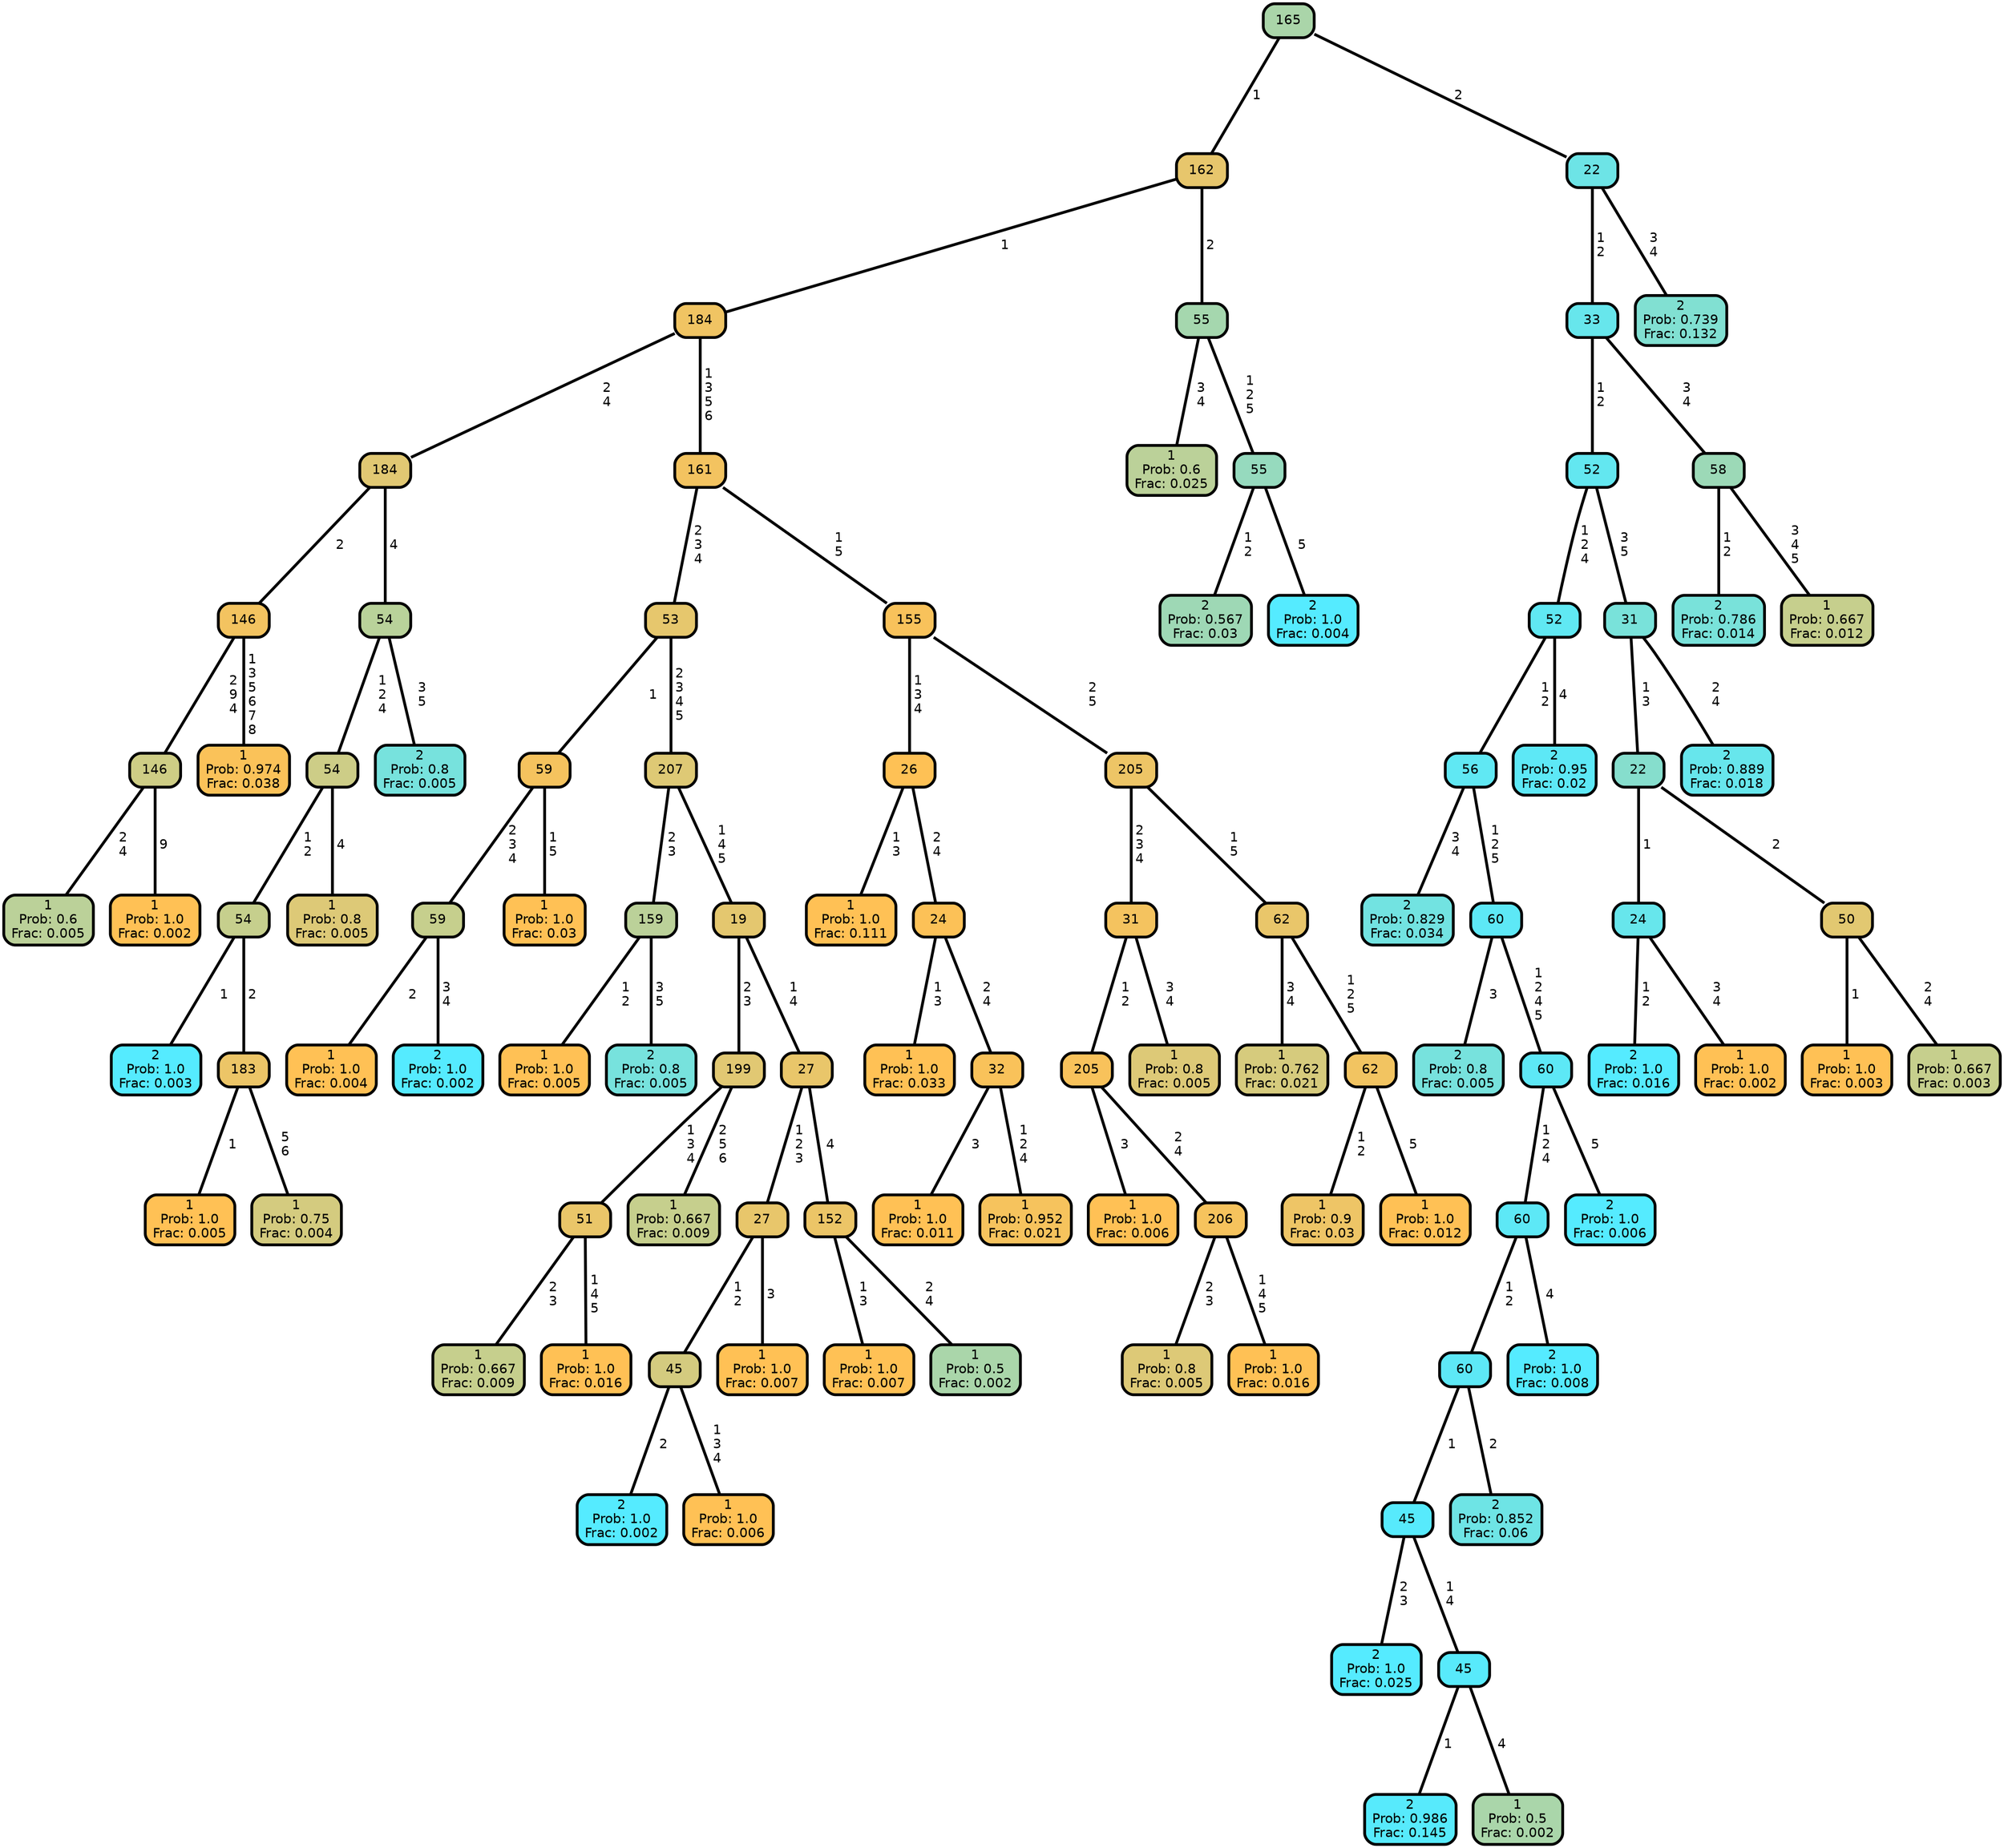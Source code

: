 graph Tree {
node [shape=box, style="filled, rounded",color="black",penwidth="3",fontcolor="black",                 fontname=helvetica] ;
graph [ranksep="0 equally", splines=straight,                 bgcolor=transparent, dpi=200] ;
edge [fontname=helvetica, color=black] ;
0 [label="1
Prob: 0.6
Frac: 0.005", fillcolor="#bbd199"] ;
1 [label="146", fillcolor="#cecd85"] ;
2 [label="1
Prob: 1.0
Frac: 0.002", fillcolor="#ffc155"] ;
3 [label="146", fillcolor="#f3c360"] ;
4 [label="1
Prob: 0.974
Frac: 0.038", fillcolor="#fac259"] ;
5 [label="184", fillcolor="#e1c873"] ;
6 [label="2
Prob: 1.0
Frac: 0.003", fillcolor="#55ebff"] ;
7 [label="54", fillcolor="#c6cf8d"] ;
8 [label="1
Prob: 1.0
Frac: 0.005", fillcolor="#ffc155"] ;
9 [label="183", fillcolor="#ecc567"] ;
10 [label="1
Prob: 0.75
Frac: 0.004", fillcolor="#d4cb7f"] ;
11 [label="54", fillcolor="#cdcd87"] ;
12 [label="1
Prob: 0.8
Frac: 0.005", fillcolor="#ddc977"] ;
13 [label="54", fillcolor="#b9d29a"] ;
14 [label="2
Prob: 0.8
Frac: 0.005", fillcolor="#77e2dd"] ;
15 [label="184", fillcolor="#f0c463"] ;
16 [label="1
Prob: 1.0
Frac: 0.004", fillcolor="#ffc155"] ;
17 [label="59", fillcolor="#c6cf8d"] ;
18 [label="2
Prob: 1.0
Frac: 0.002", fillcolor="#55ebff"] ;
19 [label="59", fillcolor="#f5c35e"] ;
20 [label="1
Prob: 1.0
Frac: 0.03", fillcolor="#ffc155"] ;
21 [label="53", fillcolor="#e6c76d"] ;
22 [label="1
Prob: 1.0
Frac: 0.005", fillcolor="#ffc155"] ;
23 [label="159", fillcolor="#bbd199"] ;
24 [label="2
Prob: 0.8
Frac: 0.005", fillcolor="#77e2dd"] ;
25 [label="207", fillcolor="#dec975"] ;
26 [label="1
Prob: 0.667
Frac: 0.009", fillcolor="#c6cf8d"] ;
27 [label="51", fillcolor="#eac669"] ;
28 [label="1
Prob: 1.0
Frac: 0.016", fillcolor="#ffc155"] ;
29 [label="199", fillcolor="#e1c873"] ;
30 [label="1
Prob: 0.667
Frac: 0.009", fillcolor="#c6cf8d"] ;
31 [label="19", fillcolor="#e4c76f"] ;
32 [label="2
Prob: 1.0
Frac: 0.002", fillcolor="#55ebff"] ;
33 [label="45", fillcolor="#d4cb7f"] ;
34 [label="1
Prob: 1.0
Frac: 0.006", fillcolor="#ffc155"] ;
35 [label="27", fillcolor="#e8c66b"] ;
36 [label="1
Prob: 1.0
Frac: 0.007", fillcolor="#ffc155"] ;
37 [label="27", fillcolor="#e9c66a"] ;
38 [label="1
Prob: 1.0
Frac: 0.007", fillcolor="#ffc155"] ;
39 [label="152", fillcolor="#ecc567"] ;
40 [label="1
Prob: 0.5
Frac: 0.002", fillcolor="#aad6aa"] ;
41 [label="161", fillcolor="#f3c360"] ;
42 [label="1
Prob: 1.0
Frac: 0.111", fillcolor="#ffc155"] ;
43 [label="26", fillcolor="#fec155"] ;
44 [label="1
Prob: 1.0
Frac: 0.033", fillcolor="#ffc155"] ;
45 [label="24", fillcolor="#fcc157"] ;
46 [label="1
Prob: 1.0
Frac: 0.011", fillcolor="#ffc155"] ;
47 [label="32", fillcolor="#f9c25a"] ;
48 [label="1
Prob: 0.952
Frac: 0.021", fillcolor="#f6c35d"] ;
49 [label="155", fillcolor="#f8c25b"] ;
50 [label="1
Prob: 1.0
Frac: 0.006", fillcolor="#ffc155"] ;
51 [label="205", fillcolor="#f8c25b"] ;
52 [label="1
Prob: 0.8
Frac: 0.005", fillcolor="#ddc977"] ;
53 [label="206", fillcolor="#f6c35d"] ;
54 [label="1
Prob: 1.0
Frac: 0.016", fillcolor="#ffc155"] ;
55 [label="31", fillcolor="#f4c35f"] ;
56 [label="1
Prob: 0.8
Frac: 0.005", fillcolor="#ddc977"] ;
57 [label="205", fillcolor="#edc566"] ;
58 [label="1
Prob: 0.762
Frac: 0.021", fillcolor="#d6cb7d"] ;
59 [label="62", fillcolor="#e9c66a"] ;
60 [label="1
Prob: 0.9
Frac: 0.03", fillcolor="#eec566"] ;
61 [label="62", fillcolor="#f2c461"] ;
62 [label="1
Prob: 1.0
Frac: 0.012", fillcolor="#ffc155"] ;
63 [label="162", fillcolor="#e7c66c"] ;
64 [label="1
Prob: 0.6
Frac: 0.025", fillcolor="#bbd199"] ;
65 [label="55", fillcolor="#a5d7ae"] ;
66 [label="2
Prob: 0.567
Frac: 0.03", fillcolor="#9ed8b5"] ;
67 [label="55", fillcolor="#96dabe"] ;
68 [label="2
Prob: 1.0
Frac: 0.004", fillcolor="#55ebff"] ;
69 [label="165", fillcolor="#aad5a9"] ;
70 [label="2
Prob: 0.829
Frac: 0.034", fillcolor="#72e3e1"] ;
71 [label="56", fillcolor="#60e8f3"] ;
72 [label="2
Prob: 0.8
Frac: 0.005", fillcolor="#77e2dd"] ;
73 [label="60", fillcolor="#5de8f6"] ;
74 [label="2
Prob: 1.0
Frac: 0.025", fillcolor="#55ebff"] ;
75 [label="45", fillcolor="#57eafc"] ;
76 [label="2
Prob: 0.986
Frac: 0.145", fillcolor="#57eafc"] ;
77 [label="45", fillcolor="#58eafb"] ;
78 [label="1
Prob: 0.5
Frac: 0.002", fillcolor="#aad6aa"] ;
79 [label="60", fillcolor="#5de8f6"] ;
80 [label="2
Prob: 0.852
Frac: 0.06", fillcolor="#6ee4e5"] ;
81 [label="60", fillcolor="#5de8f6"] ;
82 [label="2
Prob: 1.0
Frac: 0.008", fillcolor="#55ebff"] ;
83 [label="60", fillcolor="#5de8f6"] ;
84 [label="2
Prob: 1.0
Frac: 0.006", fillcolor="#55ebff"] ;
85 [label="52", fillcolor="#60e8f3"] ;
86 [label="2
Prob: 0.95
Frac: 0.02", fillcolor="#5de8f6"] ;
87 [label="52", fillcolor="#63e7f0"] ;
88 [label="2
Prob: 1.0
Frac: 0.016", fillcolor="#55ebff"] ;
89 [label="24", fillcolor="#67e6ec"] ;
90 [label="1
Prob: 1.0
Frac: 0.002", fillcolor="#ffc155"] ;
91 [label="22", fillcolor="#86decd"] ;
92 [label="1
Prob: 1.0
Frac: 0.003", fillcolor="#ffc155"] ;
93 [label="50", fillcolor="#e2c871"] ;
94 [label="1
Prob: 0.667
Frac: 0.003", fillcolor="#c6cf8d"] ;
95 [label="31", fillcolor="#79e2da"] ;
96 [label="2
Prob: 0.889
Frac: 0.018", fillcolor="#67e6ec"] ;
97 [label="33", fillcolor="#67e6ec"] ;
98 [label="2
Prob: 0.786
Frac: 0.014", fillcolor="#79e2da"] ;
99 [label="58", fillcolor="#9cd9b7"] ;
100 [label="1
Prob: 0.667
Frac: 0.012", fillcolor="#c6cf8d"] ;
101 [label="22", fillcolor="#6de4e6"] ;
102 [label="2
Prob: 0.739
Frac: 0.132", fillcolor="#81e0d2"] ;
1 -- 0 [label=" 2\n 4",penwidth=3] ;
1 -- 2 [label=" 9",penwidth=3] ;
3 -- 1 [label=" 2\n 9\n 4",penwidth=3] ;
3 -- 4 [label=" 1\n 3\n 5\n 6\n 7\n 8",penwidth=3] ;
5 -- 3 [label=" 2",penwidth=3] ;
5 -- 13 [label=" 4",penwidth=3] ;
7 -- 6 [label=" 1",penwidth=3] ;
7 -- 9 [label=" 2",penwidth=3] ;
9 -- 8 [label=" 1",penwidth=3] ;
9 -- 10 [label=" 5\n 6",penwidth=3] ;
11 -- 7 [label=" 1\n 2",penwidth=3] ;
11 -- 12 [label=" 4",penwidth=3] ;
13 -- 11 [label=" 1\n 2\n 4",penwidth=3] ;
13 -- 14 [label=" 3\n 5",penwidth=3] ;
15 -- 5 [label=" 2\n 4",penwidth=3] ;
15 -- 41 [label=" 1\n 3\n 5\n 6",penwidth=3] ;
17 -- 16 [label=" 2",penwidth=3] ;
17 -- 18 [label=" 3\n 4",penwidth=3] ;
19 -- 17 [label=" 2\n 3\n 4",penwidth=3] ;
19 -- 20 [label=" 1\n 5",penwidth=3] ;
21 -- 19 [label=" 1",penwidth=3] ;
21 -- 25 [label=" 2\n 3\n 4\n 5",penwidth=3] ;
23 -- 22 [label=" 1\n 2",penwidth=3] ;
23 -- 24 [label=" 3\n 5",penwidth=3] ;
25 -- 23 [label=" 2\n 3",penwidth=3] ;
25 -- 31 [label=" 1\n 4\n 5",penwidth=3] ;
27 -- 26 [label=" 2\n 3",penwidth=3] ;
27 -- 28 [label=" 1\n 4\n 5",penwidth=3] ;
29 -- 27 [label=" 1\n 3\n 4",penwidth=3] ;
29 -- 30 [label=" 2\n 5\n 6",penwidth=3] ;
31 -- 29 [label=" 2\n 3",penwidth=3] ;
31 -- 37 [label=" 1\n 4",penwidth=3] ;
33 -- 32 [label=" 2",penwidth=3] ;
33 -- 34 [label=" 1\n 3\n 4",penwidth=3] ;
35 -- 33 [label=" 1\n 2",penwidth=3] ;
35 -- 36 [label=" 3",penwidth=3] ;
37 -- 35 [label=" 1\n 2\n 3",penwidth=3] ;
37 -- 39 [label=" 4",penwidth=3] ;
39 -- 38 [label=" 1\n 3",penwidth=3] ;
39 -- 40 [label=" 2\n 4",penwidth=3] ;
41 -- 21 [label=" 2\n 3\n 4",penwidth=3] ;
41 -- 49 [label=" 1\n 5",penwidth=3] ;
43 -- 42 [label=" 1\n 3",penwidth=3] ;
43 -- 45 [label=" 2\n 4",penwidth=3] ;
45 -- 44 [label=" 1\n 3",penwidth=3] ;
45 -- 47 [label=" 2\n 4",penwidth=3] ;
47 -- 46 [label=" 3",penwidth=3] ;
47 -- 48 [label=" 1\n 2\n 4",penwidth=3] ;
49 -- 43 [label=" 1\n 3\n 4",penwidth=3] ;
49 -- 57 [label=" 2\n 5",penwidth=3] ;
51 -- 50 [label=" 3",penwidth=3] ;
51 -- 53 [label=" 2\n 4",penwidth=3] ;
53 -- 52 [label=" 2\n 3",penwidth=3] ;
53 -- 54 [label=" 1\n 4\n 5",penwidth=3] ;
55 -- 51 [label=" 1\n 2",penwidth=3] ;
55 -- 56 [label=" 3\n 4",penwidth=3] ;
57 -- 55 [label=" 2\n 3\n 4",penwidth=3] ;
57 -- 59 [label=" 1\n 5",penwidth=3] ;
59 -- 58 [label=" 3\n 4",penwidth=3] ;
59 -- 61 [label=" 1\n 2\n 5",penwidth=3] ;
61 -- 60 [label=" 1\n 2",penwidth=3] ;
61 -- 62 [label=" 5",penwidth=3] ;
63 -- 15 [label=" 1",penwidth=3] ;
63 -- 65 [label=" 2",penwidth=3] ;
65 -- 64 [label=" 3\n 4",penwidth=3] ;
65 -- 67 [label=" 1\n 2\n 5",penwidth=3] ;
67 -- 66 [label=" 1\n 2",penwidth=3] ;
67 -- 68 [label=" 5",penwidth=3] ;
69 -- 63 [label=" 1",penwidth=3] ;
69 -- 101 [label=" 2",penwidth=3] ;
71 -- 70 [label=" 3\n 4",penwidth=3] ;
71 -- 73 [label=" 1\n 2\n 5",penwidth=3] ;
73 -- 72 [label=" 3",penwidth=3] ;
73 -- 83 [label=" 1\n 2\n 4\n 5",penwidth=3] ;
75 -- 74 [label=" 2\n 3",penwidth=3] ;
75 -- 77 [label=" 1\n 4",penwidth=3] ;
77 -- 76 [label=" 1",penwidth=3] ;
77 -- 78 [label=" 4",penwidth=3] ;
79 -- 75 [label=" 1",penwidth=3] ;
79 -- 80 [label=" 2",penwidth=3] ;
81 -- 79 [label=" 1\n 2",penwidth=3] ;
81 -- 82 [label=" 4",penwidth=3] ;
83 -- 81 [label=" 1\n 2\n 4",penwidth=3] ;
83 -- 84 [label=" 5",penwidth=3] ;
85 -- 71 [label=" 1\n 2",penwidth=3] ;
85 -- 86 [label=" 4",penwidth=3] ;
87 -- 85 [label=" 1\n 2\n 4",penwidth=3] ;
87 -- 95 [label=" 3\n 5",penwidth=3] ;
89 -- 88 [label=" 1\n 2",penwidth=3] ;
89 -- 90 [label=" 3\n 4",penwidth=3] ;
91 -- 89 [label=" 1",penwidth=3] ;
91 -- 93 [label=" 2",penwidth=3] ;
93 -- 92 [label=" 1",penwidth=3] ;
93 -- 94 [label=" 2\n 4",penwidth=3] ;
95 -- 91 [label=" 1\n 3",penwidth=3] ;
95 -- 96 [label=" 2\n 4",penwidth=3] ;
97 -- 87 [label=" 1\n 2",penwidth=3] ;
97 -- 99 [label=" 3\n 4",penwidth=3] ;
99 -- 98 [label=" 1\n 2",penwidth=3] ;
99 -- 100 [label=" 3\n 4\n 5",penwidth=3] ;
101 -- 97 [label=" 1\n 2",penwidth=3] ;
101 -- 102 [label=" 3\n 4",penwidth=3] ;
{rank = same;}}